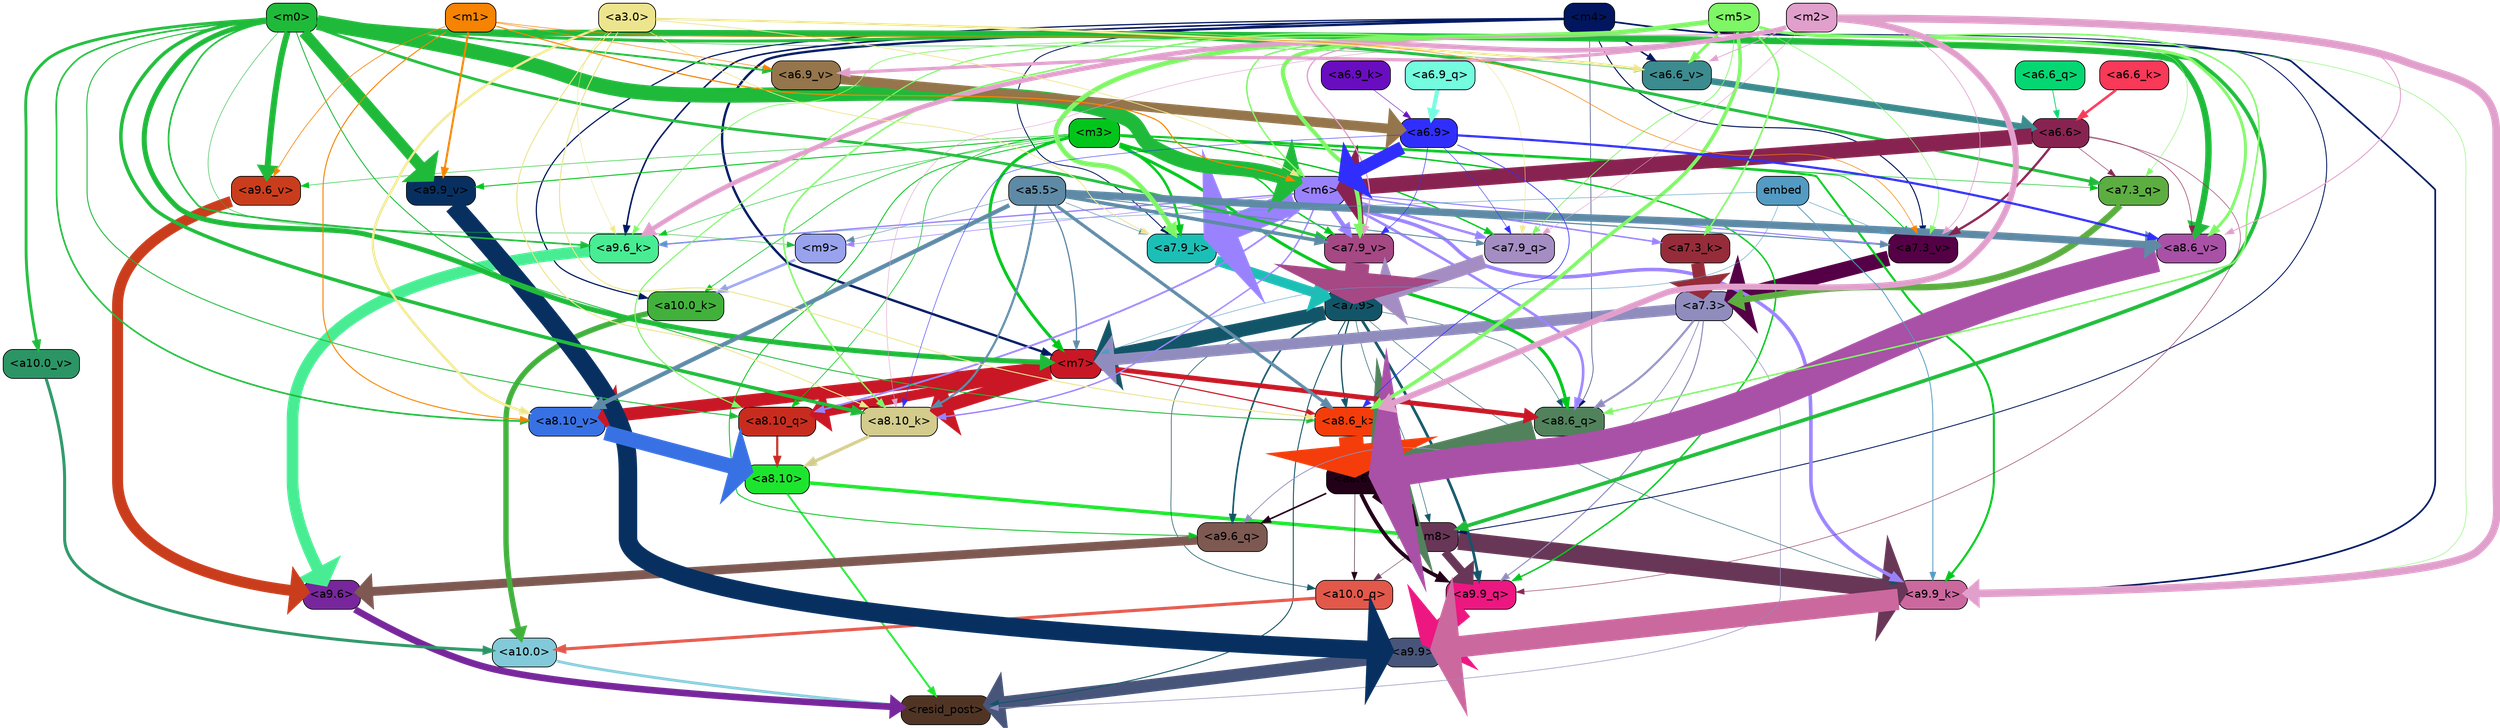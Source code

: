 strict digraph "" {
	graph [bgcolor=transparent,
		layout=dot,
		overlap=false,
		splines=true
	];
	"<a10.0>"	[color=black,
		fillcolor="#82cad9",
		fontname=Helvetica,
		shape=box,
		style="filled, rounded"];
	"<resid_post>"	[color=black,
		fillcolor="#503525",
		fontname=Helvetica,
		shape=box,
		style="filled, rounded"];
	"<a10.0>" -> "<resid_post>"	[color="#82cad9",
		penwidth=3.4253244400024414];
	"<a9.9>"	[color=black,
		fillcolor="#48557a",
		fontname=Helvetica,
		shape=box,
		style="filled, rounded"];
	"<a9.9>" -> "<resid_post>"	[color="#48557a",
		penwidth=16.05378818511963];
	"<a9.6>"	[color=black,
		fillcolor="#77269b",
		fontname=Helvetica,
		shape=box,
		style="filled, rounded"];
	"<a9.6>" -> "<resid_post>"	[color="#77269b",
		penwidth=8.33797836303711];
	"<a8.10>"	[color=black,
		fillcolor="#1de52e",
		fontname=Helvetica,
		shape=box,
		style="filled, rounded"];
	"<a8.10>" -> "<resid_post>"	[color="#1de52e",
		penwidth=2.3390636444091797];
	"<m8>"	[color=black,
		fillcolor="#683656",
		fontname=Helvetica,
		shape=box,
		style="filled, rounded"];
	"<a8.10>" -> "<m8>"	[color="#1de52e",
		penwidth=4.388927459716797];
	"<a7.9>"	[color=black,
		fillcolor="#135568",
		fontname=Helvetica,
		shape=box,
		style="filled, rounded"];
	"<a7.9>" -> "<resid_post>"	[color="#135568",
		penwidth=1.1926651000976562];
	"<a10.0_q>"	[color=black,
		fillcolor="#e2584b",
		fontname=Helvetica,
		shape=box,
		style="filled, rounded"];
	"<a7.9>" -> "<a10.0_q>"	[color="#135568",
		penwidth=0.7811813354492188];
	"<a7.9>" -> "<m8>"	[color="#135568",
		penwidth=0.6738662719726562];
	"<a9.9_q>"	[color=black,
		fillcolor="#ec1781",
		fontname=Helvetica,
		shape=box,
		style="filled, rounded"];
	"<a7.9>" -> "<a9.9_q>"	[color="#135568",
		penwidth=3.33896541595459];
	"<a9.6_q>"	[color=black,
		fillcolor="#7d5952",
		fontname=Helvetica,
		shape=box,
		style="filled, rounded"];
	"<a7.9>" -> "<a9.6_q>"	[color="#135568",
		penwidth=2.0531044006347656];
	"<a9.9_k>"	[color=black,
		fillcolor="#cb689e",
		fontname=Helvetica,
		shape=box,
		style="filled, rounded"];
	"<a7.9>" -> "<a9.9_k>"	[color="#135568",
		penwidth=0.6];
	"<a8.6_q>"	[color=black,
		fillcolor="#51825c",
		fontname=Helvetica,
		shape=box,
		style="filled, rounded"];
	"<a7.9>" -> "<a8.6_q>"	[color="#135568",
		penwidth=0.6];
	"<a8.6_k>"	[color=black,
		fillcolor="#f43d0a",
		fontname=Helvetica,
		shape=box,
		style="filled, rounded"];
	"<a7.9>" -> "<a8.6_k>"	[color="#135568",
		penwidth=1.5751152038574219];
	"<m7>"	[color=black,
		fillcolor="#c91725",
		fontname=Helvetica,
		shape=box,
		style="filled, rounded"];
	"<a7.9>" -> "<m7>"	[color="#135568",
		penwidth=17.67833709716797];
	"<a7.3>"	[color=black,
		fillcolor="#908dbe",
		fontname=Helvetica,
		shape=box,
		style="filled, rounded"];
	"<a7.3>" -> "<resid_post>"	[color="#908dbe",
		penwidth=0.7339706420898438];
	"<a7.3>" -> "<a9.9_q>"	[color="#908dbe",
		penwidth=1.3609809875488281];
	"<a7.3>" -> "<a9.6_q>"	[color="#908dbe",
		penwidth=0.9587650299072266];
	"<a7.3>" -> "<a8.6_q>"	[color="#908dbe",
		penwidth=2.597522735595703];
	"<a7.3>" -> "<m7>"	[color="#908dbe",
		penwidth=13.925512313842773];
	"<a10.0_q>" -> "<a10.0>"	[color="#e2584b",
		penwidth=3.861766815185547];
	"<a10.0_k>"	[color=black,
		fillcolor="#42b13c",
		fontname=Helvetica,
		shape=box,
		style="filled, rounded"];
	"<a10.0_k>" -> "<a10.0>"	[color="#42b13c",
		penwidth=6.691814422607422];
	"<a10.0_v>"	[color=black,
		fillcolor="#2b9565",
		fontname=Helvetica,
		shape=box,
		style="filled, rounded"];
	"<a10.0_v>" -> "<a10.0>"	[color="#2b9565",
		penwidth=3.703948974609375];
	"<m8>" -> "<a10.0_q>"	[color="#683656",
		penwidth=0.6];
	"<m8>" -> "<a9.9_q>"	[color="#683656",
		penwidth=10.407995223999023];
	"<m8>" -> "<a9.9_k>"	[color="#683656",
		penwidth=22.67278480529785];
	"<a8.6>"	[color=black,
		fillcolor="#220018",
		fontname=Helvetica,
		shape=box,
		style="filled, rounded"];
	"<a8.6>" -> "<a10.0_q>"	[color="#220018",
		penwidth=0.6];
	"<a8.6>" -> "<m8>"	[color="#220018",
		penwidth=9.616483688354492];
	"<a8.6>" -> "<a9.9_q>"	[color="#220018",
		penwidth=4.681654930114746];
	"<a8.6>" -> "<a9.6_q>"	[color="#220018",
		penwidth=2.0046749114990234];
	"<m9>"	[color=black,
		fillcolor="#98a2ed",
		fontname=Helvetica,
		shape=box,
		style="filled, rounded"];
	"<m9>" -> "<a10.0_k>"	[color="#98a2ed",
		penwidth=3.1536026000976562];
	"<m4>"	[color=black,
		fillcolor="#01165f",
		fontname=Helvetica,
		shape=box,
		style="filled, rounded"];
	"<m4>" -> "<a10.0_k>"	[color="#01165f",
		penwidth=1.4532089233398438];
	"<m4>" -> "<m8>"	[color="#01165f",
		penwidth=1.1121444702148438];
	"<m4>" -> "<a9.9_k>"	[color="#01165f",
		penwidth=2.1296005249023438];
	"<a9.6_k>"	[color=black,
		fillcolor="#48ed93",
		fontname=Helvetica,
		shape=box,
		style="filled, rounded"];
	"<m4>" -> "<a9.6_k>"	[color="#01165f",
		penwidth=1.93524169921875];
	"<m4>" -> "<a8.6_q>"	[color="#01165f",
		penwidth=0.6086311340332031];
	"<m4>" -> "<m7>"	[color="#01165f",
		penwidth=2.9153175354003906];
	"<a7.9_k>"	[color=black,
		fillcolor="#1cbfb6",
		fontname=Helvetica,
		shape=box,
		style="filled, rounded"];
	"<m4>" -> "<a7.9_k>"	[color="#01165f",
		penwidth=1.0983266830444336];
	"<a7.3_v>"	[color=black,
		fillcolor="#550046",
		fontname=Helvetica,
		shape=box,
		style="filled, rounded"];
	"<m4>" -> "<a7.3_v>"	[color="#01165f",
		penwidth=1.2746734619140625];
	"<a6.6_v>"	[color=black,
		fillcolor="#3c8b8f",
		fontname=Helvetica,
		shape=box,
		style="filled, rounded"];
	"<m4>" -> "<a6.6_v>"	[color="#01165f",
		penwidth=1.873147964477539];
	"<m3>"	[color=black,
		fillcolor="#02c51b",
		fontname=Helvetica,
		shape=box,
		style="filled, rounded"];
	"<m3>" -> "<a10.0_k>"	[color="#02c51b",
		penwidth=0.8012542724609375];
	"<m6>"	[color=black,
		fillcolor="#9a82ff",
		fontname=Helvetica,
		shape=box,
		style="filled, rounded"];
	"<m3>" -> "<m6>"	[color="#02c51b",
		penwidth=4.0873308181762695];
	"<m3>" -> "<a9.9_q>"	[color="#02c51b",
		penwidth=1.8098411560058594];
	"<m3>" -> "<a9.6_q>"	[color="#02c51b",
		penwidth=1.0731983184814453];
	"<m3>" -> "<a9.9_k>"	[color="#02c51b",
		penwidth=2.538074493408203];
	"<m3>" -> "<a9.6_k>"	[color="#02c51b",
		penwidth=0.6];
	"<a9.9_v>"	[color=black,
		fillcolor="#073061",
		fontname=Helvetica,
		shape=box,
		style="filled, rounded"];
	"<m3>" -> "<a9.9_v>"	[color="#02c51b",
		penwidth=1.1908531188964844];
	"<a9.6_v>"	[color=black,
		fillcolor="#ca3d1c",
		fontname=Helvetica,
		shape=box,
		style="filled, rounded"];
	"<m3>" -> "<a9.6_v>"	[color="#02c51b",
		penwidth=0.6];
	"<a8.10_q>"	[color=black,
		fillcolor="#c82c1e",
		fontname=Helvetica,
		shape=box,
		style="filled, rounded"];
	"<m3>" -> "<a8.10_q>"	[color="#02c51b",
		penwidth=0.7969093322753906];
	"<m3>" -> "<a8.6_q>"	[color="#02c51b",
		penwidth=3.8069801330566406];
	"<m3>" -> "<m7>"	[color="#02c51b",
		penwidth=3.7463531494140625];
	"<a7.9_q>"	[color=black,
		fillcolor="#a48dc2",
		fontname=Helvetica,
		shape=box,
		style="filled, rounded"];
	"<m3>" -> "<a7.9_q>"	[color="#02c51b",
		penwidth=1.7077007293701172];
	"<a7.3_q>"	[color=black,
		fillcolor="#5cae41",
		fontname=Helvetica,
		shape=box,
		style="filled, rounded"];
	"<m3>" -> "<a7.3_q>"	[color="#02c51b",
		penwidth=0.6810226440429688];
	"<m3>" -> "<a7.9_k>"	[color="#02c51b",
		penwidth=3.0535898208618164];
	"<a7.9_v>"	[color=black,
		fillcolor="#a54884",
		fontname=Helvetica,
		shape=box,
		style="filled, rounded"];
	"<m3>" -> "<a7.9_v>"	[color="#02c51b",
		penwidth=1.8027725219726562];
	"<m3>" -> "<a7.3_v>"	[color="#02c51b",
		penwidth=1.0946578979492188];
	"<m0>"	[color=black,
		fillcolor="#1fba3a",
		fontname=Helvetica,
		shape=box,
		style="filled, rounded"];
	"<m0>" -> "<a10.0_v>"	[color="#1fba3a",
		penwidth=3.520832061767578];
	"<m0>" -> "<m8>"	[color="#1fba3a",
		penwidth=4.624839782714844];
	"<m0>" -> "<m9>"	[color="#1fba3a",
		penwidth=0.6];
	"<m0>" -> "<m6>"	[color="#1fba3a",
		penwidth=18.578011751174927];
	"<m0>" -> "<a9.6_k>"	[color="#1fba3a",
		penwidth=2.0742149353027344];
	"<m0>" -> "<a9.9_v>"	[color="#1fba3a",
		penwidth=13.6649169921875];
	"<m0>" -> "<a9.6_v>"	[color="#1fba3a",
		penwidth=7.575786590576172];
	"<m0>" -> "<a8.10_q>"	[color="#1fba3a",
		penwidth=1.1731605529785156];
	"<a8.10_k>"	[color=black,
		fillcolor="#d3cc8c",
		fontname=Helvetica,
		shape=box,
		style="filled, rounded"];
	"<m0>" -> "<a8.10_k>"	[color="#1fba3a",
		penwidth=4.350425720214844];
	"<m0>" -> "<a8.6_k>"	[color="#1fba3a",
		penwidth=1.1486854553222656];
	"<a8.10_v>"	[color=black,
		fillcolor="#3871e4",
		fontname=Helvetica,
		shape=box,
		style="filled, rounded"];
	"<m0>" -> "<a8.10_v>"	[color="#1fba3a",
		penwidth=2.0526657104492188];
	"<a8.6_v>"	[color=black,
		fillcolor="#a950a7",
		fontname=Helvetica,
		shape=box,
		style="filled, rounded"];
	"<m0>" -> "<a8.6_v>"	[color="#1fba3a",
		penwidth=7.951751708984375];
	"<m0>" -> "<m7>"	[color="#1fba3a",
		penwidth=6.283721923828125];
	"<m0>" -> "<a7.3_q>"	[color="#1fba3a",
		penwidth=3.6216583251953125];
	"<m0>" -> "<a7.9_v>"	[color="#1fba3a",
		penwidth=3.447589874267578];
	"<a6.9_v>"	[color=black,
		fillcolor="#95754b",
		fontname=Helvetica,
		shape=box,
		style="filled, rounded"];
	"<m0>" -> "<a6.9_v>"	[color="#1fba3a",
		penwidth=2.383556365966797];
	"<m0>" -> "<a6.6_v>"	[color="#1fba3a",
		penwidth=0.6];
	"<m6>" -> "<m9>"	[color="#9a82ff",
		penwidth=0.7276992797851562];
	"<m6>" -> "<a9.9_k>"	[color="#9a82ff",
		penwidth=4.405937194824219];
	"<m6>" -> "<a9.6_k>"	[color="#9a82ff",
		penwidth=1.6540985107421875];
	"<m6>" -> "<a8.10_q>"	[color="#9a82ff",
		penwidth=2.2618331909179688];
	"<m6>" -> "<a8.6_q>"	[color="#9a82ff",
		penwidth=3.241657257080078];
	"<m6>" -> "<a8.10_k>"	[color="#9a82ff",
		penwidth=1.733642578125];
	"<m6>" -> "<a7.9_q>"	[color="#9a82ff",
		penwidth=2.9651412963867188];
	"<m6>" -> "<a7.9_k>"	[color="#9a82ff",
		penwidth=29.52049446105957];
	"<a7.3_k>"	[color=black,
		fillcolor="#962c39",
		fontname=Helvetica,
		shape=box,
		style="filled, rounded"];
	"<m6>" -> "<a7.3_k>"	[color="#9a82ff",
		penwidth=1.8433246612548828];
	"<m6>" -> "<a7.9_v>"	[color="#9a82ff",
		penwidth=5.381137847900391];
	"<m6>" -> "<a7.3_v>"	[color="#9a82ff",
		penwidth=1.3778877258300781];
	"<a5.5>"	[color=black,
		fillcolor="#5e8aa6",
		fontname=Helvetica,
		shape=box,
		style="filled, rounded"];
	"<a5.5>" -> "<m9>"	[color="#5e8aa6",
		penwidth=0.6];
	"<a5.5>" -> "<a8.10_k>"	[color="#5e8aa6",
		penwidth=2.6749038696289062];
	"<a5.5>" -> "<a8.6_k>"	[color="#5e8aa6",
		penwidth=3.9810218811035156];
	"<a5.5>" -> "<a8.10_v>"	[color="#5e8aa6",
		penwidth=5.2978057861328125];
	"<a5.5>" -> "<a8.6_v>"	[color="#5e8aa6",
		penwidth=9.177913665771484];
	"<a5.5>" -> "<m7>"	[color="#5e8aa6",
		penwidth=1.5525360107421875];
	"<a5.5>" -> "<a7.9_q>"	[color="#5e8aa6",
		penwidth=1.22930908203125];
	"<a5.5>" -> "<a7.9_k>"	[color="#5e8aa6",
		penwidth=0.6708955764770508];
	"<a5.5>" -> "<a7.9_v>"	[color="#5e8aa6",
		penwidth=4.432796478271484];
	"<a5.5>" -> "<a7.3_v>"	[color="#5e8aa6",
		penwidth=1.4417800903320312];
	"<a9.9_q>" -> "<a9.9>"	[color="#ec1781",
		penwidth=23.20368194580078];
	"<a9.6_q>" -> "<a9.6>"	[color="#7d5952",
		penwidth=11.181507110595703];
	"<a9.9_k>" -> "<a9.9>"	[color="#cb689e",
		penwidth=26.641464233398438];
	"<a9.6_k>" -> "<a9.6>"	[color="#48ed93",
		penwidth=14.532459259033203];
	"<a9.9_v>" -> "<a9.9>"	[color="#073061",
		penwidth=23.02225112915039];
	"<a9.6_v>" -> "<a9.6>"	[color="#ca3d1c",
		penwidth=13.634431838989258];
	"<a6.6>"	[color=black,
		fillcolor="#882351",
		fontname=Helvetica,
		shape=box,
		style="filled, rounded"];
	"<a6.6>" -> "<m6>"	[color="#882351",
		penwidth=19.58005142211914];
	"<a6.6>" -> "<a9.9_q>"	[color="#882351",
		penwidth=0.6];
	"<a6.6>" -> "<a8.6_v>"	[color="#882351",
		penwidth=0.6731643676757812];
	"<a6.6>" -> "<a7.3_q>"	[color="#882351",
		penwidth=0.6];
	"<a6.6>" -> "<a7.3_v>"	[color="#882351",
		penwidth=2.8381996154785156];
	"<m5>"	[color=black,
		fillcolor="#7ef665",
		fontname=Helvetica,
		shape=box,
		style="filled, rounded"];
	"<m5>" -> "<m6>"	[color="#7ef665",
		penwidth=1.7808427810668945];
	"<m5>" -> "<a9.9_k>"	[color="#7ef665",
		penwidth=0.6];
	"<m5>" -> "<a9.6_k>"	[color="#7ef665",
		penwidth=0.9087238311767578];
	"<m5>" -> "<a8.10_q>"	[color="#7ef665",
		penwidth=1.3886604309082031];
	"<m5>" -> "<a8.6_q>"	[color="#7ef665",
		penwidth=1.8975334167480469];
	"<m5>" -> "<a8.10_k>"	[color="#7ef665",
		penwidth=1.9560012817382812];
	"<m5>" -> "<a8.6_k>"	[color="#7ef665",
		penwidth=4.4348602294921875];
	"<m5>" -> "<a8.6_v>"	[color="#7ef665",
		penwidth=3.547332763671875];
	"<m5>" -> "<a7.9_q>"	[color="#7ef665",
		penwidth=0.9239292144775391];
	"<m5>" -> "<a7.3_q>"	[color="#7ef665",
		penwidth=0.6050910949707031];
	"<m5>" -> "<a7.9_k>"	[color="#7ef665",
		penwidth=5.895898818969727];
	"<m5>" -> "<a7.3_k>"	[color="#7ef665",
		penwidth=2.047999382019043];
	"<m5>" -> "<a7.9_v>"	[color="#7ef665",
		penwidth=5.163473129272461];
	"<m5>" -> "<a7.3_v>"	[color="#7ef665",
		penwidth=0.7120857238769531];
	"<m5>" -> "<a6.6_v>"	[color="#7ef665",
		penwidth=3.4290390014648438];
	"<m2>"	[color=black,
		fillcolor="#e19fcc",
		fontname=Helvetica,
		shape=box,
		style="filled, rounded"];
	"<m2>" -> "<a9.9_k>"	[color="#e19fcc",
		penwidth=9.546476364135742];
	"<m2>" -> "<a9.6_k>"	[color="#e19fcc",
		penwidth=5.765581130981445];
	"<m2>" -> "<a8.10_k>"	[color="#e19fcc",
		penwidth=0.6];
	"<m2>" -> "<a8.6_k>"	[color="#e19fcc",
		penwidth=7.5130767822265625];
	"<m2>" -> "<a8.6_v>"	[color="#e19fcc",
		penwidth=1.1399917602539062];
	"<m2>" -> "<a7.9_q>"	[color="#e19fcc",
		penwidth=0.6];
	"<m2>" -> "<a7.9_v>"	[color="#e19fcc",
		penwidth=1.5795440673828125];
	"<m2>" -> "<a7.3_v>"	[color="#e19fcc",
		penwidth=0.8394660949707031];
	"<m2>" -> "<a6.9_v>"	[color="#e19fcc",
		penwidth=3.973684310913086];
	"<m2>" -> "<a6.6_v>"	[color="#e19fcc",
		penwidth=0.9880199432373047];
	embed	[color=black,
		fillcolor="#539bc3",
		fontname=Helvetica,
		shape=box,
		style="filled, rounded"];
	embed -> "<a9.9_k>"	[color="#539bc3",
		penwidth=1.044057846069336];
	embed -> "<a9.6_k>"	[color="#539bc3",
		penwidth=0.6];
	embed -> "<m7>"	[color="#539bc3",
		penwidth=0.6];
	embed -> "<a7.3_v>"	[color="#539bc3",
		penwidth=0.6];
	"<a3.0>"	[color=black,
		fillcolor="#ede58e",
		fontname=Helvetica,
		shape=box,
		style="filled, rounded"];
	"<a3.0>" -> "<m6>"	[color="#ede58e",
		penwidth=0.9893608093261719];
	"<a3.0>" -> "<a9.6_k>"	[color="#ede58e",
		penwidth=0.6];
	"<a3.0>" -> "<a8.10_k>"	[color="#ede58e",
		penwidth=1.2375259399414062];
	"<a3.0>" -> "<a8.6_k>"	[color="#ede58e",
		penwidth=1.2278594970703125];
	"<a3.0>" -> "<a8.10_v>"	[color="#ede58e",
		penwidth=2.9724464416503906];
	"<a3.0>" -> "<a7.9_q>"	[color="#ede58e",
		penwidth=0.6];
	"<a3.0>" -> "<a7.9_k>"	[color="#ede58e",
		penwidth=0.9558658599853516];
	"<a3.0>" -> "<a6.6_v>"	[color="#ede58e",
		penwidth=2.5804481506347656];
	"<m1>"	[color=black,
		fillcolor="#f68301",
		fontname=Helvetica,
		shape=box,
		style="filled, rounded"];
	"<m1>" -> "<m6>"	[color="#f68301",
		penwidth=1.3794612884521484];
	"<m1>" -> "<a9.9_v>"	[color="#f68301",
		penwidth=2.484710693359375];
	"<m1>" -> "<a9.6_v>"	[color="#f68301",
		penwidth=0.8296928405761719];
	"<m1>" -> "<a8.10_v>"	[color="#f68301",
		penwidth=1.2231903076171875];
	"<m1>" -> "<a7.3_v>"	[color="#f68301",
		penwidth=0.7203178405761719];
	"<m1>" -> "<a6.9_v>"	[color="#f68301",
		penwidth=0.7137031555175781];
	"<a8.10_q>" -> "<a8.10>"	[color="#c82c1e",
		penwidth=2.6974411010742188];
	"<a8.6_q>" -> "<a8.6>"	[color="#51825c",
		penwidth=34.91962909698486];
	"<a8.10_k>" -> "<a8.10>"	[color="#d3cc8c",
		penwidth=3.9815139770507812];
	"<a8.6_k>" -> "<a8.6>"	[color="#f43d0a",
		penwidth=30.12779998779297];
	"<a8.10_v>" -> "<a8.10>"	[color="#3871e4",
		penwidth=18.80433464050293];
	"<a8.6_v>" -> "<a8.6>"	[color="#a950a7",
		penwidth=37.04597568511963];
	"<m7>" -> "<a8.10_q>"	[color="#c91725",
		penwidth=12.189899444580078];
	"<m7>" -> "<a8.6_q>"	[color="#c91725",
		penwidth=5.949329376220703];
	"<m7>" -> "<a8.10_k>"	[color="#c91725",
		penwidth=16.634174346923828];
	"<m7>" -> "<a8.6_k>"	[color="#c91725",
		penwidth=1.4160232543945312];
	"<m7>" -> "<a8.10_v>"	[color="#c91725",
		penwidth=15.893604278564453];
	"<a6.9>"	[color=black,
		fillcolor="#302efc",
		fontname=Helvetica,
		shape=box,
		style="filled, rounded"];
	"<a6.9>" -> "<m6>"	[color="#302efc",
		penwidth=16.39166831970215];
	"<a6.9>" -> "<a8.10_k>"	[color="#302efc",
		penwidth=0.6];
	"<a6.9>" -> "<a8.6_k>"	[color="#302efc",
		penwidth=0.8667373657226562];
	"<a6.9>" -> "<a8.6_v>"	[color="#302efc",
		penwidth=2.8011817932128906];
	"<a6.9>" -> "<a7.9_q>"	[color="#302efc",
		penwidth=0.6];
	"<a6.9>" -> "<a7.9_v>"	[color="#302efc",
		penwidth=0.6784553527832031];
	"<a7.9_q>" -> "<a7.9>"	[color="#a48dc2",
		penwidth=17.651885986328125];
	"<a7.3_q>" -> "<a7.3>"	[color="#5cae41",
		penwidth=7.866306304931641];
	"<a7.9_k>" -> "<a7.9>"	[color="#1cbfb6",
		penwidth=12.17039680480957];
	"<a7.3_k>" -> "<a7.3>"	[color="#962c39",
		penwidth=16.016246795654297];
	"<a7.9_v>" -> "<a7.9>"	[color="#a54884",
		penwidth=29.394658088684082];
	"<a7.3_v>" -> "<a7.3>"	[color="#550046",
		penwidth=19.01776695251465];
	"<a6.9_q>"	[color=black,
		fillcolor="#74fcdf",
		fontname=Helvetica,
		shape=box,
		style="filled, rounded"];
	"<a6.9_q>" -> "<a6.9>"	[color="#74fcdf",
		penwidth=5.041379928588867];
	"<a6.6_q>"	[color=black,
		fillcolor="#04d772",
		fontname=Helvetica,
		shape=box,
		style="filled, rounded"];
	"<a6.6_q>" -> "<a6.6>"	[color="#04d772",
		penwidth=1.0210704803466797];
	"<a6.9_k>"	[color=black,
		fillcolor="#690dc0",
		fontname=Helvetica,
		shape=box,
		style="filled, rounded"];
	"<a6.9_k>" -> "<a6.9>"	[color="#690dc0",
		penwidth=0.6];
	"<a6.6_k>"	[color=black,
		fillcolor="#f83958",
		fontname=Helvetica,
		shape=box,
		style="filled, rounded"];
	"<a6.6_k>" -> "<a6.6>"	[color="#f83958",
		penwidth=3.0834922790527344];
	"<a6.9_v>" -> "<a6.9>"	[color="#95754b",
		penwidth=12.179949760437012];
	"<a6.6_v>" -> "<a6.6>"	[color="#3c8b8f",
		penwidth=8.061713218688965];
}
